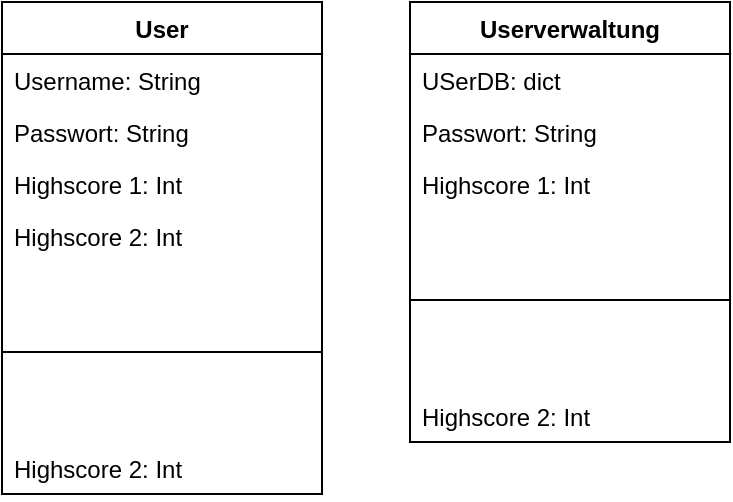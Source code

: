 <mxfile version="20.8.16" type="github">
  <diagram id="C5RBs43oDa-KdzZeNtuy" name="Page-1">
    <mxGraphModel dx="389" dy="236" grid="1" gridSize="10" guides="1" tooltips="1" connect="1" arrows="1" fold="1" page="1" pageScale="1" pageWidth="827" pageHeight="1169" math="0" shadow="0">
      <root>
        <mxCell id="WIyWlLk6GJQsqaUBKTNV-0" />
        <mxCell id="WIyWlLk6GJQsqaUBKTNV-1" parent="WIyWlLk6GJQsqaUBKTNV-0" />
        <mxCell id="hC7bgzowQ7KBUbLlg_H1-10" value="User" style="swimlane;fontStyle=1;align=center;verticalAlign=top;childLayout=stackLayout;horizontal=1;startSize=26;horizontalStack=0;resizeParent=1;resizeParentMax=0;resizeLast=0;collapsible=1;marginBottom=0;html=0;movable=1;resizable=1;rotatable=1;deletable=1;editable=1;connectable=1;" vertex="1" parent="WIyWlLk6GJQsqaUBKTNV-1">
          <mxGeometry x="130" y="280" width="160" height="246" as="geometry">
            <mxRectangle x="280" y="280" width="70" height="30" as="alternateBounds" />
          </mxGeometry>
        </mxCell>
        <mxCell id="hC7bgzowQ7KBUbLlg_H1-11" value="Username: String&#xa;" style="text;strokeColor=none;fillColor=none;align=left;verticalAlign=top;spacingLeft=4;spacingRight=4;overflow=hidden;rotatable=0;points=[[0,0.5],[1,0.5]];portConstraint=eastwest;" vertex="1" parent="hC7bgzowQ7KBUbLlg_H1-10">
          <mxGeometry y="26" width="160" height="26" as="geometry" />
        </mxCell>
        <mxCell id="hC7bgzowQ7KBUbLlg_H1-23" value="Passwort: String&#xa;" style="text;strokeColor=none;fillColor=none;align=left;verticalAlign=top;spacingLeft=4;spacingRight=4;overflow=hidden;rotatable=0;points=[[0,0.5],[1,0.5]];portConstraint=eastwest;" vertex="1" parent="hC7bgzowQ7KBUbLlg_H1-10">
          <mxGeometry y="52" width="160" height="26" as="geometry" />
        </mxCell>
        <mxCell id="hC7bgzowQ7KBUbLlg_H1-25" value="Highscore 1: Int&#xa;" style="text;strokeColor=none;fillColor=none;align=left;verticalAlign=top;spacingLeft=4;spacingRight=4;overflow=hidden;rotatable=0;points=[[0,0.5],[1,0.5]];portConstraint=eastwest;" vertex="1" parent="hC7bgzowQ7KBUbLlg_H1-10">
          <mxGeometry y="78" width="160" height="26" as="geometry" />
        </mxCell>
        <mxCell id="hC7bgzowQ7KBUbLlg_H1-24" value="Highscore 2: Int" style="text;strokeColor=none;fillColor=none;align=left;verticalAlign=top;spacingLeft=4;spacingRight=4;overflow=hidden;rotatable=0;points=[[0,0.5],[1,0.5]];portConstraint=eastwest;" vertex="1" parent="hC7bgzowQ7KBUbLlg_H1-10">
          <mxGeometry y="104" width="160" height="26" as="geometry" />
        </mxCell>
        <mxCell id="hC7bgzowQ7KBUbLlg_H1-12" value="" style="line;strokeWidth=1;fillColor=none;align=left;verticalAlign=middle;spacingTop=-1;spacingLeft=3;spacingRight=3;rotatable=0;labelPosition=right;points=[];portConstraint=eastwest;strokeColor=inherit;html=0;" vertex="1" parent="hC7bgzowQ7KBUbLlg_H1-10">
          <mxGeometry y="130" width="160" height="90" as="geometry" />
        </mxCell>
        <mxCell id="hC7bgzowQ7KBUbLlg_H1-27" value="Highscore 2: Int" style="text;strokeColor=none;fillColor=none;align=left;verticalAlign=top;spacingLeft=4;spacingRight=4;overflow=hidden;rotatable=0;points=[[0,0.5],[1,0.5]];portConstraint=eastwest;" vertex="1" parent="hC7bgzowQ7KBUbLlg_H1-10">
          <mxGeometry y="220" width="160" height="26" as="geometry" />
        </mxCell>
        <mxCell id="hC7bgzowQ7KBUbLlg_H1-28" value="Userverwaltung" style="swimlane;fontStyle=1;align=center;verticalAlign=top;childLayout=stackLayout;horizontal=1;startSize=26;horizontalStack=0;resizeParent=1;resizeParentMax=0;resizeLast=0;collapsible=1;marginBottom=0;html=0;movable=1;resizable=1;rotatable=1;deletable=1;editable=1;connectable=1;" vertex="1" parent="WIyWlLk6GJQsqaUBKTNV-1">
          <mxGeometry x="334" y="280" width="160" height="220" as="geometry">
            <mxRectangle x="280" y="280" width="70" height="30" as="alternateBounds" />
          </mxGeometry>
        </mxCell>
        <mxCell id="hC7bgzowQ7KBUbLlg_H1-29" value="USerDB: dict" style="text;strokeColor=none;fillColor=none;align=left;verticalAlign=top;spacingLeft=4;spacingRight=4;overflow=hidden;rotatable=0;points=[[0,0.5],[1,0.5]];portConstraint=eastwest;" vertex="1" parent="hC7bgzowQ7KBUbLlg_H1-28">
          <mxGeometry y="26" width="160" height="26" as="geometry" />
        </mxCell>
        <mxCell id="hC7bgzowQ7KBUbLlg_H1-30" value="Passwort: String&#xa;" style="text;strokeColor=none;fillColor=none;align=left;verticalAlign=top;spacingLeft=4;spacingRight=4;overflow=hidden;rotatable=0;points=[[0,0.5],[1,0.5]];portConstraint=eastwest;" vertex="1" parent="hC7bgzowQ7KBUbLlg_H1-28">
          <mxGeometry y="52" width="160" height="26" as="geometry" />
        </mxCell>
        <mxCell id="hC7bgzowQ7KBUbLlg_H1-31" value="Highscore 1: Int&#xa;" style="text;strokeColor=none;fillColor=none;align=left;verticalAlign=top;spacingLeft=4;spacingRight=4;overflow=hidden;rotatable=0;points=[[0,0.5],[1,0.5]];portConstraint=eastwest;" vertex="1" parent="hC7bgzowQ7KBUbLlg_H1-28">
          <mxGeometry y="78" width="160" height="26" as="geometry" />
        </mxCell>
        <mxCell id="hC7bgzowQ7KBUbLlg_H1-33" value="" style="line;strokeWidth=1;fillColor=none;align=left;verticalAlign=middle;spacingTop=-1;spacingLeft=3;spacingRight=3;rotatable=0;labelPosition=right;points=[];portConstraint=eastwest;strokeColor=inherit;html=0;" vertex="1" parent="hC7bgzowQ7KBUbLlg_H1-28">
          <mxGeometry y="104" width="160" height="90" as="geometry" />
        </mxCell>
        <mxCell id="hC7bgzowQ7KBUbLlg_H1-34" value="Highscore 2: Int" style="text;strokeColor=none;fillColor=none;align=left;verticalAlign=top;spacingLeft=4;spacingRight=4;overflow=hidden;rotatable=0;points=[[0,0.5],[1,0.5]];portConstraint=eastwest;" vertex="1" parent="hC7bgzowQ7KBUbLlg_H1-28">
          <mxGeometry y="194" width="160" height="26" as="geometry" />
        </mxCell>
      </root>
    </mxGraphModel>
  </diagram>
</mxfile>
